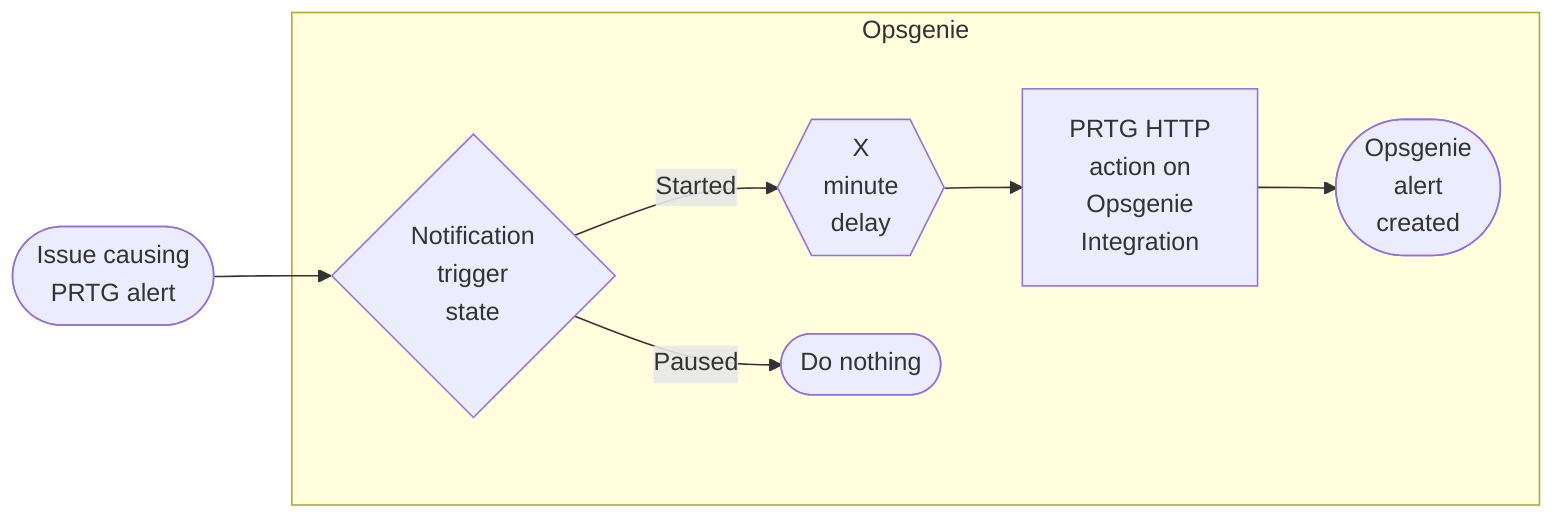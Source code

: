 flowchart LR
    %% Opsgenie
    start([Issue causing\n PRTG alert]) --> opsgenie_state{Notification\n trigger\n state}
    subgraph Opsgenie
        opsgenie_state -- Started --> delay
        opsgenie_state -- Paused --> null2([Do nothing])
        delay{{X\n minute\n delay}} --> opsgenie_start
        opsgenie_start[PRTG HTTP\n action on\n Opsgenie\n Integration]
        opsgenie_start --> opsgenie_alert([Opsgenie\n alert\n created])
    end